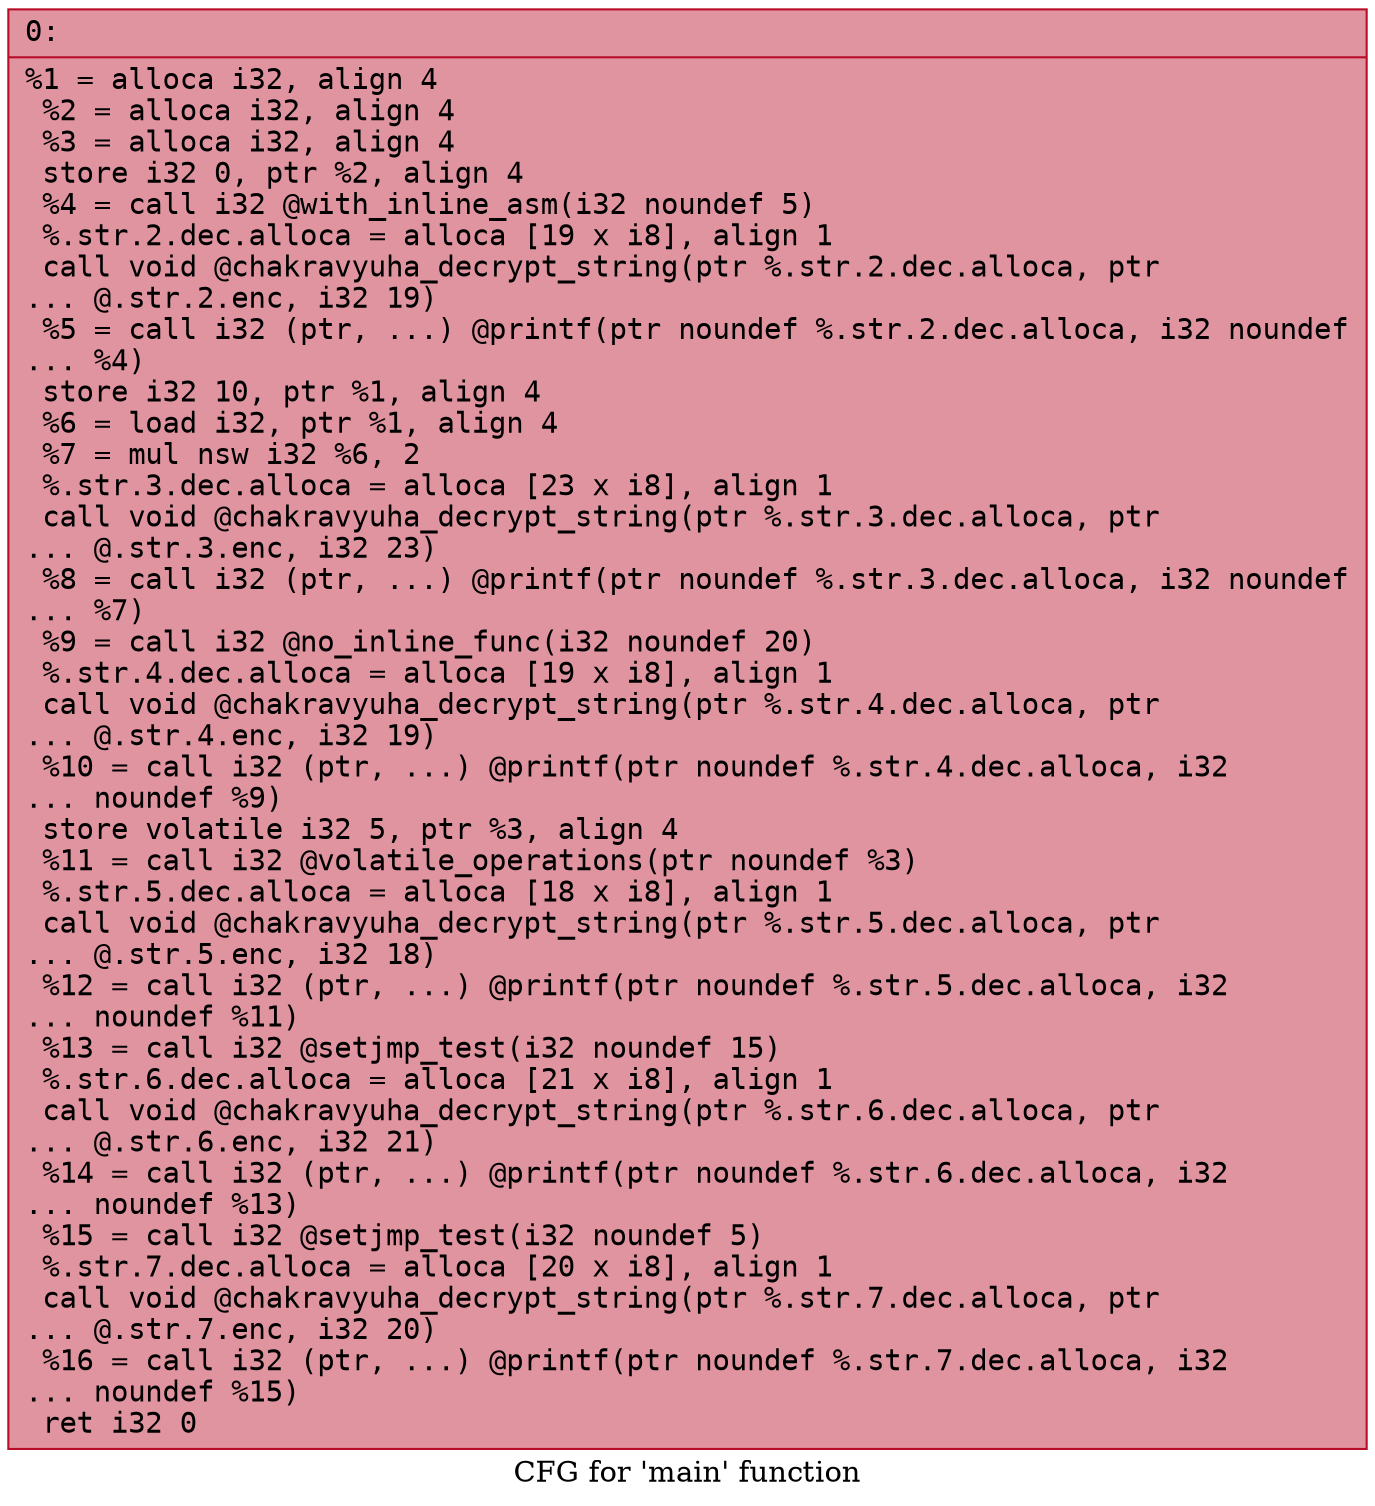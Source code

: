 digraph "CFG for 'main' function" {
	label="CFG for 'main' function";

	Node0x5a2df0704fe0 [shape=record,color="#b70d28ff", style=filled, fillcolor="#b70d2870" fontname="Courier",label="{0:\l|  %1 = alloca i32, align 4\l  %2 = alloca i32, align 4\l  %3 = alloca i32, align 4\l  store i32 0, ptr %2, align 4\l  %4 = call i32 @with_inline_asm(i32 noundef 5)\l  %.str.2.dec.alloca = alloca [19 x i8], align 1\l  call void @chakravyuha_decrypt_string(ptr %.str.2.dec.alloca, ptr\l... @.str.2.enc, i32 19)\l  %5 = call i32 (ptr, ...) @printf(ptr noundef %.str.2.dec.alloca, i32 noundef\l... %4)\l  store i32 10, ptr %1, align 4\l  %6 = load i32, ptr %1, align 4\l  %7 = mul nsw i32 %6, 2\l  %.str.3.dec.alloca = alloca [23 x i8], align 1\l  call void @chakravyuha_decrypt_string(ptr %.str.3.dec.alloca, ptr\l... @.str.3.enc, i32 23)\l  %8 = call i32 (ptr, ...) @printf(ptr noundef %.str.3.dec.alloca, i32 noundef\l... %7)\l  %9 = call i32 @no_inline_func(i32 noundef 20)\l  %.str.4.dec.alloca = alloca [19 x i8], align 1\l  call void @chakravyuha_decrypt_string(ptr %.str.4.dec.alloca, ptr\l... @.str.4.enc, i32 19)\l  %10 = call i32 (ptr, ...) @printf(ptr noundef %.str.4.dec.alloca, i32\l... noundef %9)\l  store volatile i32 5, ptr %3, align 4\l  %11 = call i32 @volatile_operations(ptr noundef %3)\l  %.str.5.dec.alloca = alloca [18 x i8], align 1\l  call void @chakravyuha_decrypt_string(ptr %.str.5.dec.alloca, ptr\l... @.str.5.enc, i32 18)\l  %12 = call i32 (ptr, ...) @printf(ptr noundef %.str.5.dec.alloca, i32\l... noundef %11)\l  %13 = call i32 @setjmp_test(i32 noundef 15)\l  %.str.6.dec.alloca = alloca [21 x i8], align 1\l  call void @chakravyuha_decrypt_string(ptr %.str.6.dec.alloca, ptr\l... @.str.6.enc, i32 21)\l  %14 = call i32 (ptr, ...) @printf(ptr noundef %.str.6.dec.alloca, i32\l... noundef %13)\l  %15 = call i32 @setjmp_test(i32 noundef 5)\l  %.str.7.dec.alloca = alloca [20 x i8], align 1\l  call void @chakravyuha_decrypt_string(ptr %.str.7.dec.alloca, ptr\l... @.str.7.enc, i32 20)\l  %16 = call i32 (ptr, ...) @printf(ptr noundef %.str.7.dec.alloca, i32\l... noundef %15)\l  ret i32 0\l}"];
}

